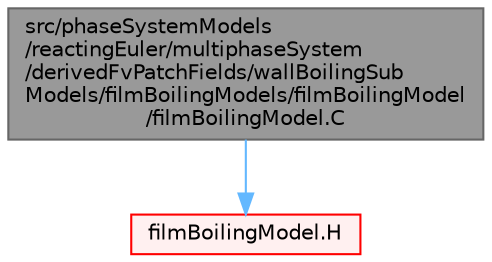 digraph "src/phaseSystemModels/reactingEuler/multiphaseSystem/derivedFvPatchFields/wallBoilingSubModels/filmBoilingModels/filmBoilingModel/filmBoilingModel.C"
{
 // LATEX_PDF_SIZE
  bgcolor="transparent";
  edge [fontname=Helvetica,fontsize=10,labelfontname=Helvetica,labelfontsize=10];
  node [fontname=Helvetica,fontsize=10,shape=box,height=0.2,width=0.4];
  Node1 [id="Node000001",label="src/phaseSystemModels\l/reactingEuler/multiphaseSystem\l/derivedFvPatchFields/wallBoilingSub\lModels/filmBoilingModels/filmBoilingModel\l/filmBoilingModel.C",height=0.2,width=0.4,color="gray40", fillcolor="grey60", style="filled", fontcolor="black",tooltip=" "];
  Node1 -> Node2 [id="edge1_Node000001_Node000002",color="steelblue1",style="solid",tooltip=" "];
  Node2 [id="Node000002",label="filmBoilingModel.H",height=0.2,width=0.4,color="red", fillcolor="#FFF0F0", style="filled",URL="$filmBoilingModel_8H.html",tooltip=" "];
}
